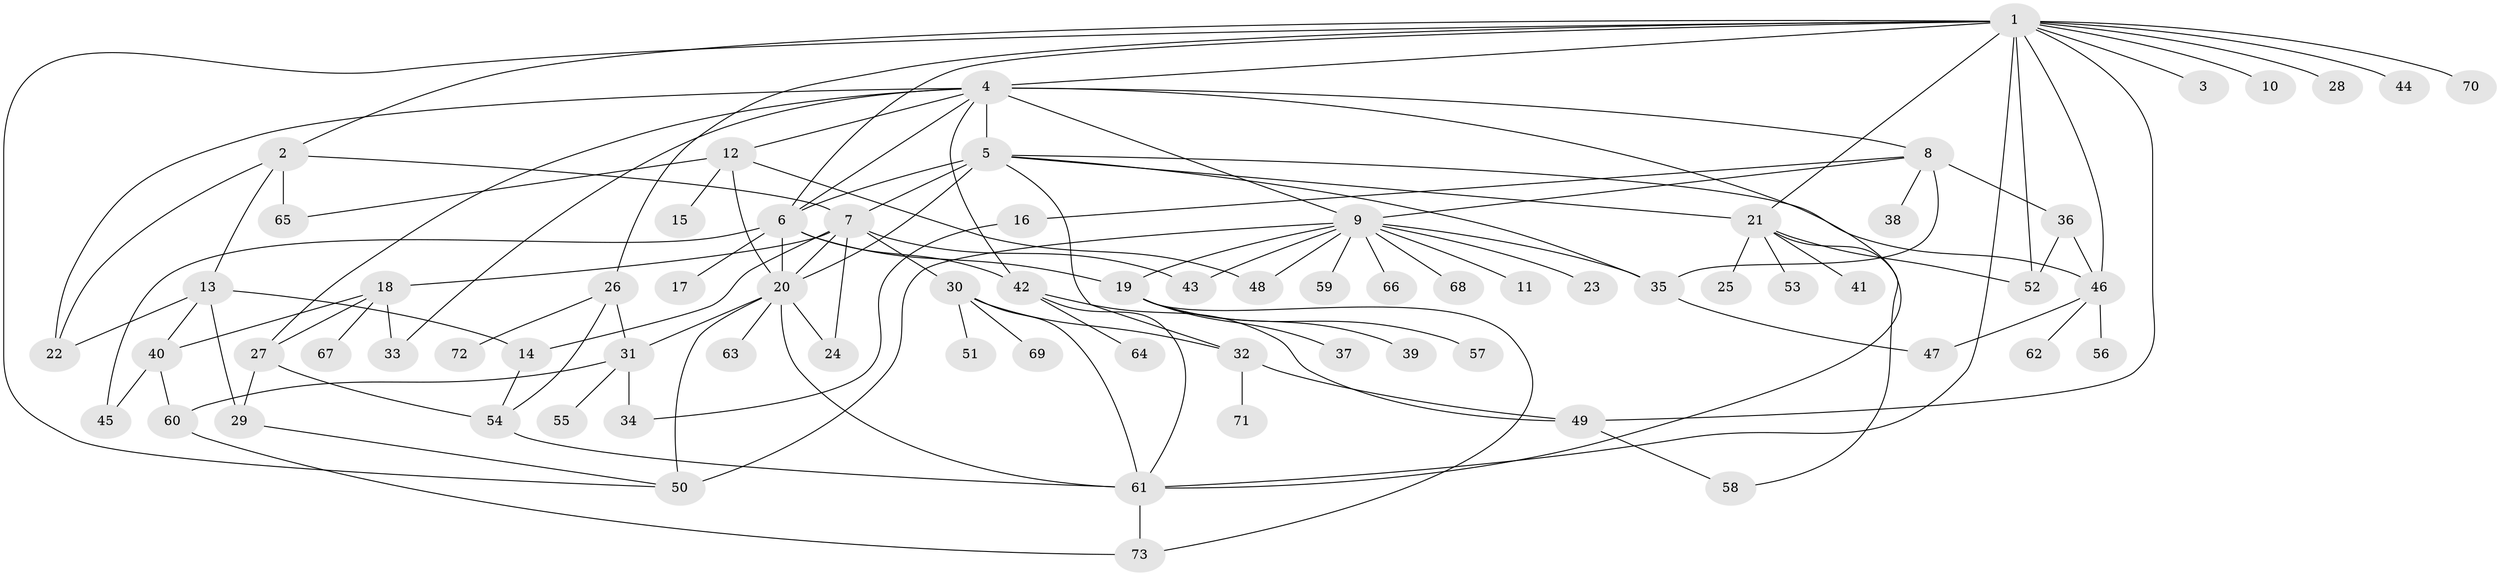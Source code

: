 // original degree distribution, {18: 0.006896551724137931, 7: 0.027586206896551724, 1: 0.4689655172413793, 33: 0.006896551724137931, 11: 0.013793103448275862, 8: 0.027586206896551724, 13: 0.006896551724137931, 2: 0.2413793103448276, 6: 0.027586206896551724, 4: 0.05517241379310345, 12: 0.006896551724137931, 3: 0.09655172413793103, 5: 0.006896551724137931, 9: 0.006896551724137931}
// Generated by graph-tools (version 1.1) at 2025/35/03/09/25 02:35:24]
// undirected, 73 vertices, 120 edges
graph export_dot {
graph [start="1"]
  node [color=gray90,style=filled];
  1;
  2;
  3;
  4;
  5;
  6;
  7;
  8;
  9;
  10;
  11;
  12;
  13;
  14;
  15;
  16;
  17;
  18;
  19;
  20;
  21;
  22;
  23;
  24;
  25;
  26;
  27;
  28;
  29;
  30;
  31;
  32;
  33;
  34;
  35;
  36;
  37;
  38;
  39;
  40;
  41;
  42;
  43;
  44;
  45;
  46;
  47;
  48;
  49;
  50;
  51;
  52;
  53;
  54;
  55;
  56;
  57;
  58;
  59;
  60;
  61;
  62;
  63;
  64;
  65;
  66;
  67;
  68;
  69;
  70;
  71;
  72;
  73;
  1 -- 2 [weight=1.0];
  1 -- 3 [weight=1.0];
  1 -- 4 [weight=1.0];
  1 -- 6 [weight=1.0];
  1 -- 10 [weight=1.0];
  1 -- 21 [weight=1.0];
  1 -- 26 [weight=1.0];
  1 -- 28 [weight=1.0];
  1 -- 44 [weight=1.0];
  1 -- 46 [weight=1.0];
  1 -- 49 [weight=1.0];
  1 -- 50 [weight=1.0];
  1 -- 52 [weight=1.0];
  1 -- 61 [weight=1.0];
  1 -- 70 [weight=1.0];
  2 -- 7 [weight=1.0];
  2 -- 13 [weight=1.0];
  2 -- 22 [weight=1.0];
  2 -- 65 [weight=2.0];
  4 -- 5 [weight=17.0];
  4 -- 6 [weight=1.0];
  4 -- 8 [weight=1.0];
  4 -- 9 [weight=1.0];
  4 -- 12 [weight=1.0];
  4 -- 22 [weight=1.0];
  4 -- 27 [weight=1.0];
  4 -- 33 [weight=1.0];
  4 -- 42 [weight=1.0];
  4 -- 61 [weight=1.0];
  5 -- 6 [weight=2.0];
  5 -- 7 [weight=1.0];
  5 -- 20 [weight=1.0];
  5 -- 21 [weight=1.0];
  5 -- 32 [weight=1.0];
  5 -- 35 [weight=1.0];
  5 -- 46 [weight=1.0];
  6 -- 17 [weight=1.0];
  6 -- 19 [weight=1.0];
  6 -- 20 [weight=1.0];
  6 -- 42 [weight=1.0];
  6 -- 45 [weight=1.0];
  7 -- 14 [weight=1.0];
  7 -- 18 [weight=1.0];
  7 -- 20 [weight=1.0];
  7 -- 24 [weight=3.0];
  7 -- 30 [weight=1.0];
  7 -- 43 [weight=1.0];
  8 -- 9 [weight=1.0];
  8 -- 16 [weight=1.0];
  8 -- 35 [weight=1.0];
  8 -- 36 [weight=1.0];
  8 -- 38 [weight=1.0];
  9 -- 11 [weight=1.0];
  9 -- 19 [weight=1.0];
  9 -- 23 [weight=1.0];
  9 -- 35 [weight=1.0];
  9 -- 43 [weight=1.0];
  9 -- 48 [weight=1.0];
  9 -- 50 [weight=1.0];
  9 -- 59 [weight=1.0];
  9 -- 66 [weight=1.0];
  9 -- 68 [weight=1.0];
  12 -- 15 [weight=1.0];
  12 -- 20 [weight=1.0];
  12 -- 48 [weight=1.0];
  12 -- 65 [weight=1.0];
  13 -- 14 [weight=1.0];
  13 -- 22 [weight=1.0];
  13 -- 29 [weight=4.0];
  13 -- 40 [weight=1.0];
  14 -- 54 [weight=3.0];
  16 -- 34 [weight=1.0];
  18 -- 27 [weight=1.0];
  18 -- 33 [weight=1.0];
  18 -- 40 [weight=1.0];
  18 -- 67 [weight=1.0];
  19 -- 37 [weight=1.0];
  19 -- 39 [weight=1.0];
  19 -- 57 [weight=1.0];
  19 -- 73 [weight=1.0];
  20 -- 24 [weight=1.0];
  20 -- 31 [weight=1.0];
  20 -- 50 [weight=3.0];
  20 -- 61 [weight=1.0];
  20 -- 63 [weight=1.0];
  21 -- 25 [weight=1.0];
  21 -- 41 [weight=1.0];
  21 -- 52 [weight=1.0];
  21 -- 53 [weight=1.0];
  21 -- 58 [weight=1.0];
  26 -- 31 [weight=2.0];
  26 -- 54 [weight=1.0];
  26 -- 72 [weight=1.0];
  27 -- 29 [weight=1.0];
  27 -- 54 [weight=1.0];
  29 -- 50 [weight=1.0];
  30 -- 32 [weight=1.0];
  30 -- 51 [weight=1.0];
  30 -- 61 [weight=1.0];
  30 -- 69 [weight=1.0];
  31 -- 34 [weight=1.0];
  31 -- 55 [weight=1.0];
  31 -- 60 [weight=1.0];
  32 -- 49 [weight=1.0];
  32 -- 71 [weight=1.0];
  35 -- 47 [weight=1.0];
  36 -- 46 [weight=1.0];
  36 -- 52 [weight=1.0];
  40 -- 45 [weight=1.0];
  40 -- 60 [weight=1.0];
  42 -- 49 [weight=1.0];
  42 -- 61 [weight=1.0];
  42 -- 64 [weight=1.0];
  46 -- 47 [weight=1.0];
  46 -- 56 [weight=1.0];
  46 -- 62 [weight=1.0];
  49 -- 58 [weight=1.0];
  54 -- 61 [weight=1.0];
  60 -- 73 [weight=1.0];
  61 -- 73 [weight=1.0];
}

